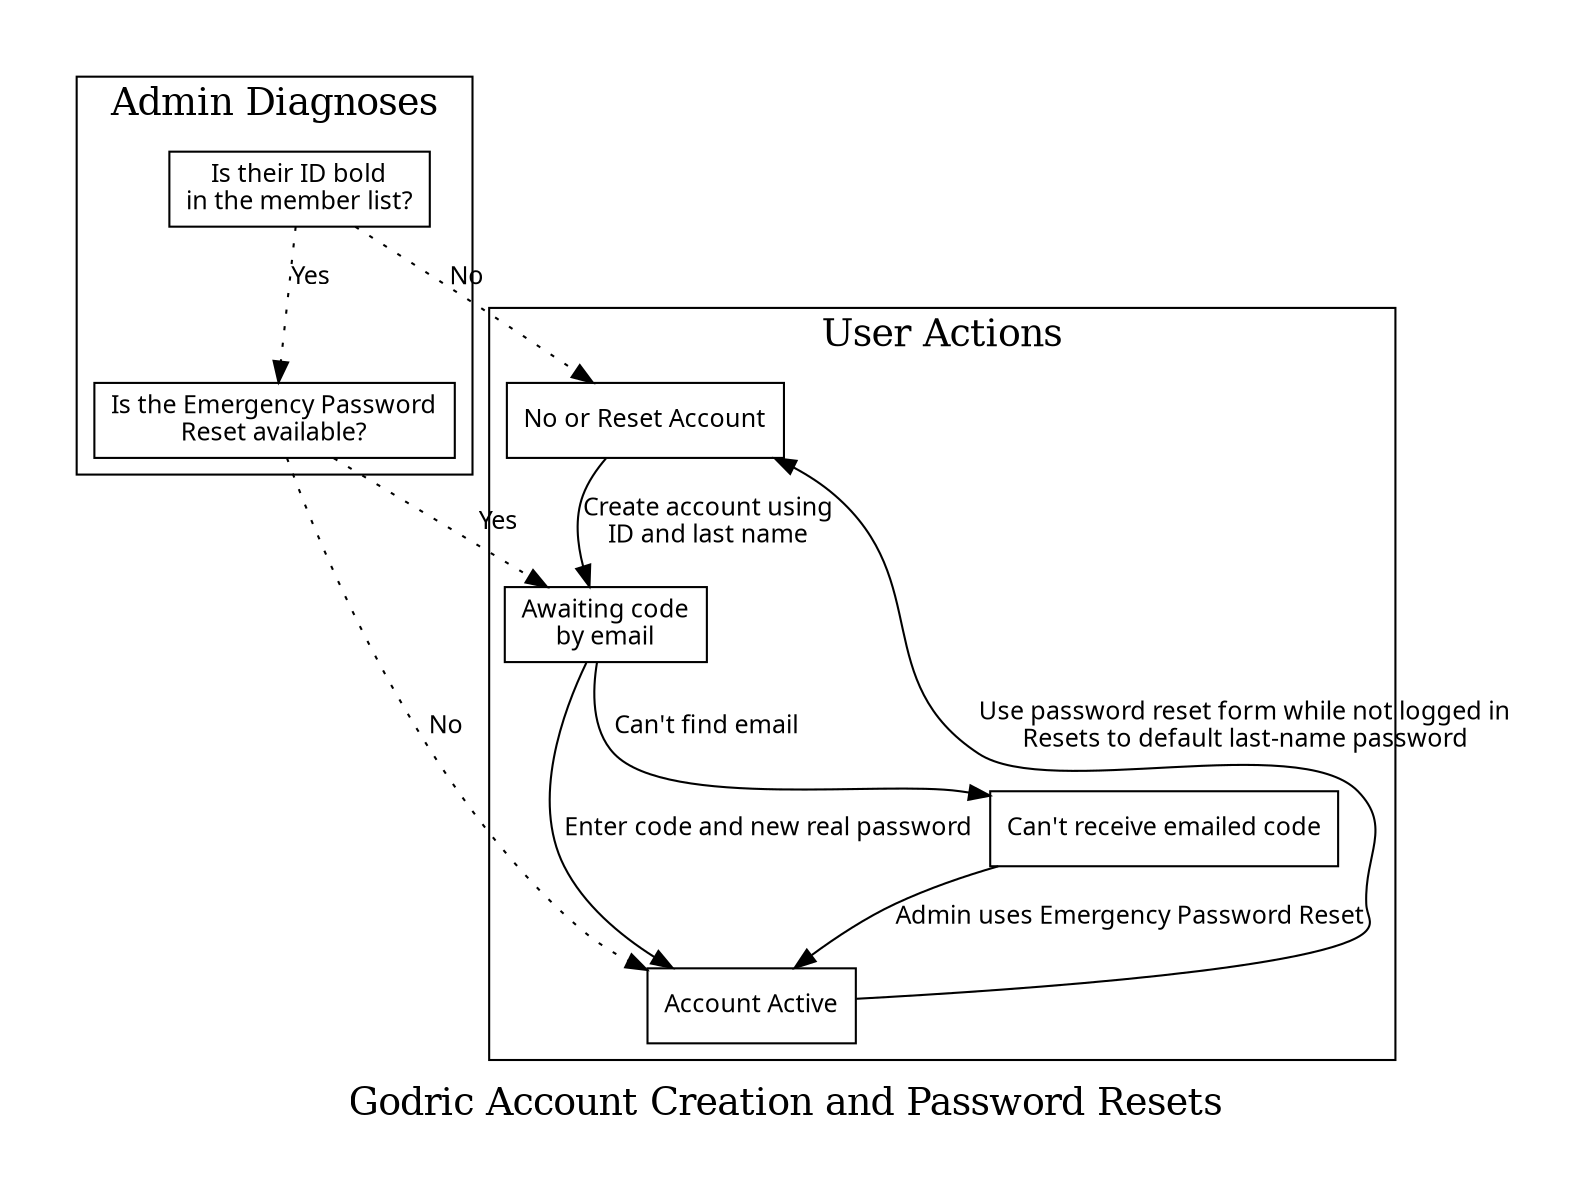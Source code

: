 digraph accountcreation {
	pad=0.4
	label="Godric Account Creation and Password Resets"
	fontsize=18
	node [
	      shape=rectangle;
	      style=filled;
	      fillcolor="white";
	      fontname="sans-serif"
	      fontsize=12
	      ]
	edge [
	      fontname="sans-serif"
	      fontsize=12
	      ]
	subgraph UserPerspective {
		cluster=true;
		label="User Actions";
  		Start [label="No or Reset Account"];
		Await [label="Awaiting code\nby email"];
		Full [label="Account Active"];
		NoEmail [label="Can't receive emailed code"]
        }
	
	Start -> Await [label="Create account using\nID and last name"];
	Await -> Full [label="Enter code and new real password"];
	Full -> Start [label="Use password reset form while not logged in\nResets to default last-name password"];

	Await -> NoEmail [label="Can't find email"];
	NoEmail -> Full [label="Admin uses Emergency Password Reset"];

	subgraph AdminPerspective {
		cluster=true;
		label="Admin Diagnoses";
		Q1 [label="Is their ID bold\nin the member list?"];
		Q2 [label="Is the Emergency Password\nReset available?"];

		edge [style=dotted];
		Q1 -> Q2 [label="Yes"];
		Q1 -> Start [label="No"];
		Q2 -> Await [label="Yes"];
		Q2 -> Full [label="No"];
        }








}
